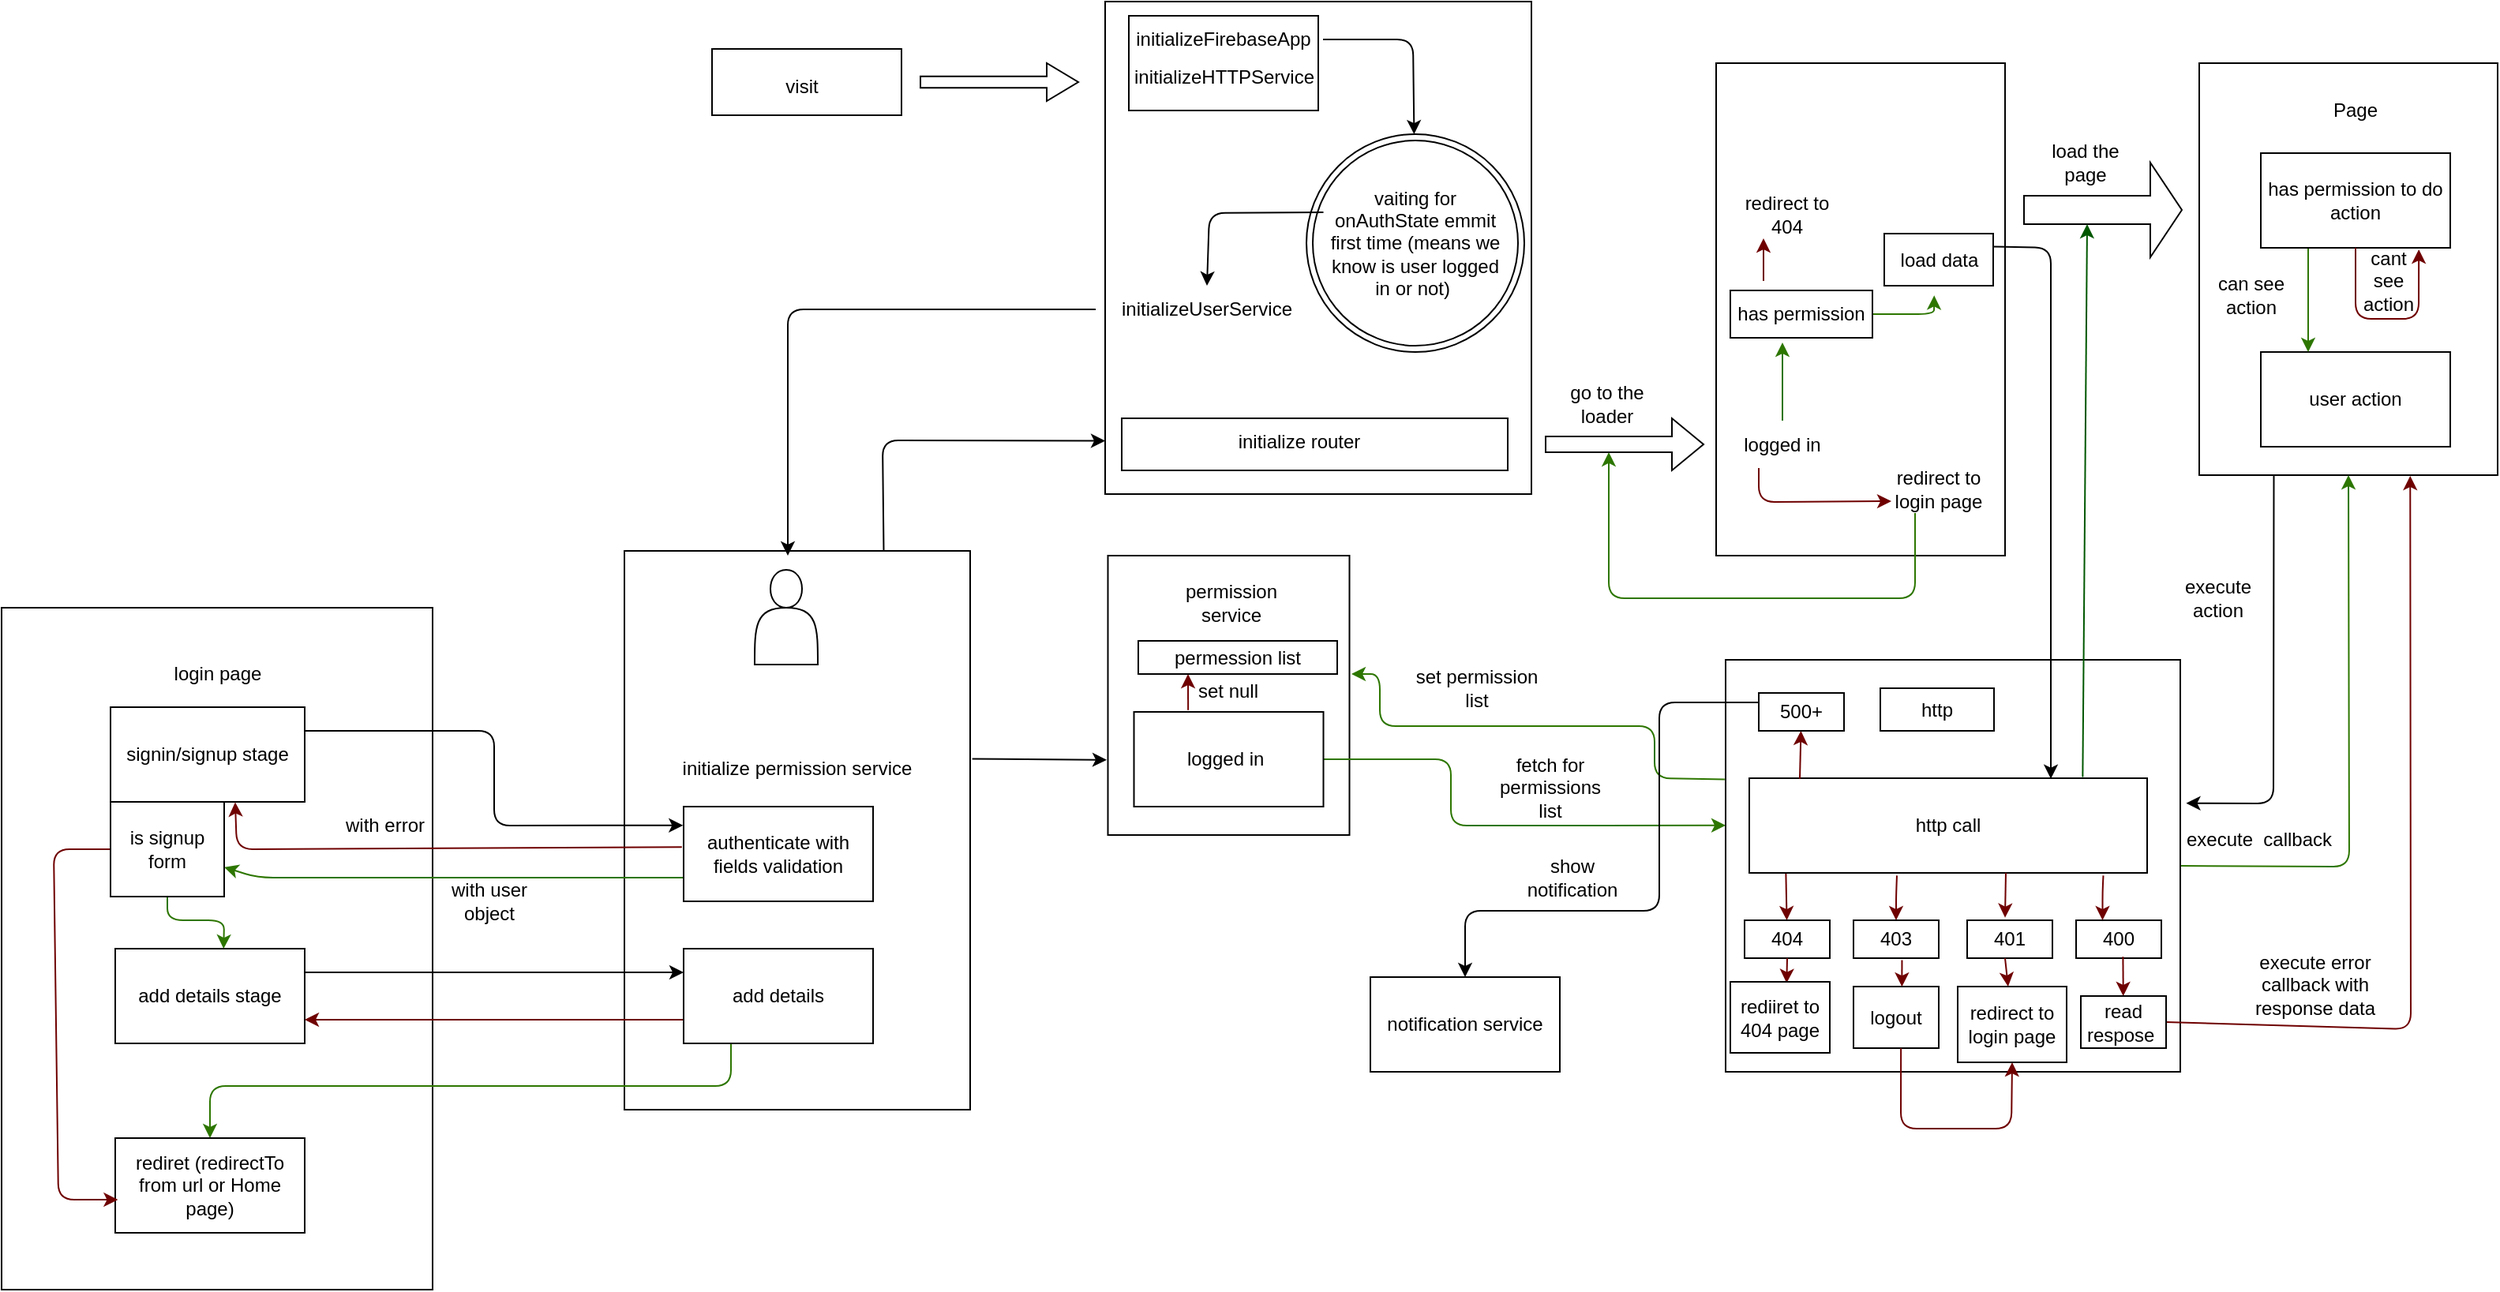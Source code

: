 <mxfile>
    <diagram id="mEULKJlU0BI6UO--QEfZ" name="Page-1">
        <mxGraphModel dx="2294" dy="336" grid="1" gridSize="3" guides="1" tooltips="1" connect="1" arrows="1" fold="1" page="1" pageScale="1" pageWidth="1600" pageHeight="1200" math="0" shadow="0">
            <root>
                <mxCell id="0"/>
                <mxCell id="1" parent="0"/>
                <mxCell id="139" value="" style="rounded=0;whiteSpace=wrap;html=1;" parent="1" vertex="1">
                    <mxGeometry x="309" y="21" width="270" height="312" as="geometry"/>
                </mxCell>
                <mxCell id="170" value="" style="rounded=0;whiteSpace=wrap;html=1;" vertex="1" parent="1">
                    <mxGeometry x="324" y="30" width="120" height="60" as="geometry"/>
                </mxCell>
                <mxCell id="175" style="edgeStyle=none;html=1;exitX=1.006;exitY=0.372;exitDx=0;exitDy=0;entryX=-0.005;entryY=0.731;entryDx=0;entryDy=0;entryPerimeter=0;exitPerimeter=0;" edge="1" parent="1" source="23" target="19">
                    <mxGeometry relative="1" as="geometry">
                        <mxPoint x="297" y="504.381" as="targetPoint"/>
                    </mxGeometry>
                </mxCell>
                <mxCell id="178" style="edgeStyle=none;html=1;exitX=0.75;exitY=0;exitDx=0;exitDy=0;entryX=0;entryY=0.892;entryDx=0;entryDy=0;entryPerimeter=0;" edge="1" parent="1" source="23" target="139">
                    <mxGeometry relative="1" as="geometry">
                        <Array as="points">
                            <mxPoint x="168" y="299"/>
                        </Array>
                    </mxGeometry>
                </mxCell>
                <mxCell id="23" value="" style="rounded=0;whiteSpace=wrap;html=1;" parent="1" vertex="1">
                    <mxGeometry x="4.5" y="369" width="219" height="354" as="geometry"/>
                </mxCell>
                <mxCell id="19" value="" style="rounded=0;whiteSpace=wrap;html=1;" parent="1" vertex="1">
                    <mxGeometry x="310.75" y="372" width="153" height="177" as="geometry"/>
                </mxCell>
                <mxCell id="17" value="permission&lt;br&gt;service" style="text;html=1;strokeColor=none;fillColor=none;align=center;verticalAlign=middle;whiteSpace=wrap;rounded=0;" parent="1" vertex="1">
                    <mxGeometry x="358.5" y="387" width="60" height="30" as="geometry"/>
                </mxCell>
                <mxCell id="25" value="" style="rounded=0;whiteSpace=wrap;html=1;" parent="1" vertex="1">
                    <mxGeometry x="60" y="51" width="120" height="42" as="geometry"/>
                </mxCell>
                <mxCell id="137" value="visit" style="text;html=1;strokeColor=none;fillColor=none;align=center;verticalAlign=middle;whiteSpace=wrap;rounded=0;" parent="1" vertex="1">
                    <mxGeometry x="87" y="60" width="60" height="30" as="geometry"/>
                </mxCell>
                <mxCell id="138" value="" style="shape=singleArrow;whiteSpace=wrap;html=1;" parent="1" vertex="1">
                    <mxGeometry x="192" y="60" width="100" height="24" as="geometry"/>
                </mxCell>
                <mxCell id="145" style="edgeStyle=none;html=1;" parent="1" edge="1">
                    <mxGeometry relative="1" as="geometry">
                        <mxPoint x="108" y="372" as="targetPoint"/>
                        <mxPoint x="303" y="216" as="sourcePoint"/>
                        <Array as="points">
                            <mxPoint x="108" y="216"/>
                        </Array>
                    </mxGeometry>
                </mxCell>
                <mxCell id="167" style="edgeStyle=none;html=1;exitX=1;exitY=0.5;exitDx=0;exitDy=0;" edge="1" parent="1" source="140" target="143">
                    <mxGeometry relative="1" as="geometry">
                        <mxPoint x="507" y="54" as="targetPoint"/>
                        <Array as="points">
                            <mxPoint x="504" y="45"/>
                        </Array>
                    </mxGeometry>
                </mxCell>
                <mxCell id="140" value="initializeFirebaseApp" style="text;html=1;strokeColor=none;fillColor=none;align=center;verticalAlign=middle;whiteSpace=wrap;rounded=0;" parent="1" vertex="1">
                    <mxGeometry x="321" y="30" width="126" height="30" as="geometry"/>
                </mxCell>
                <mxCell id="141" value="initializeUserService" style="text;html=1;strokeColor=none;fillColor=none;align=center;verticalAlign=middle;whiteSpace=wrap;rounded=0;" parent="1" vertex="1">
                    <mxGeometry x="321" y="201" width="105" height="30" as="geometry"/>
                </mxCell>
                <mxCell id="143" value="" style="ellipse;shape=doubleEllipse;whiteSpace=wrap;html=1;aspect=fixed;" parent="1" vertex="1">
                    <mxGeometry x="436.5" y="105" width="138" height="138" as="geometry"/>
                </mxCell>
                <mxCell id="173" style="edgeStyle=none;html=1;exitX=0;exitY=0.25;exitDx=0;exitDy=0;entryX=0.5;entryY=0;entryDx=0;entryDy=0;" edge="1" parent="1" source="150" target="141">
                    <mxGeometry relative="1" as="geometry">
                        <Array as="points">
                            <mxPoint x="375" y="155"/>
                        </Array>
                    </mxGeometry>
                </mxCell>
                <mxCell id="150" value="vaiting for onAuthState emmit first time (means we know is user logged in or not)&amp;nbsp;" style="text;html=1;strokeColor=none;fillColor=none;align=center;verticalAlign=middle;whiteSpace=wrap;rounded=0;" parent="1" vertex="1">
                    <mxGeometry x="447.25" y="135" width="116.5" height="78" as="geometry"/>
                </mxCell>
                <mxCell id="152" value="initialize permission service" style="text;html=1;strokeColor=none;fillColor=none;align=center;verticalAlign=middle;whiteSpace=wrap;rounded=0;" parent="1" vertex="1">
                    <mxGeometry x="30" y="492" width="168" height="30" as="geometry"/>
                </mxCell>
                <mxCell id="157" value="" style="rounded=0;whiteSpace=wrap;html=1;" vertex="1" parent="1">
                    <mxGeometry x="319.5" y="285" width="244.5" height="33" as="geometry"/>
                </mxCell>
                <mxCell id="159" value="initialize router" style="text;html=1;strokeColor=none;fillColor=none;align=center;verticalAlign=middle;whiteSpace=wrap;rounded=0;" vertex="1" parent="1">
                    <mxGeometry x="375" y="285" width="114" height="30" as="geometry"/>
                </mxCell>
                <mxCell id="171" value="initializeHTTPService" style="text;html=1;strokeColor=none;fillColor=none;align=center;verticalAlign=middle;whiteSpace=wrap;rounded=0;" vertex="1" parent="1">
                    <mxGeometry x="358.5" y="54" width="51" height="30" as="geometry"/>
                </mxCell>
                <mxCell id="176" value="" style="shape=actor;whiteSpace=wrap;html=1;" vertex="1" parent="1">
                    <mxGeometry x="87" y="381" width="40" height="60" as="geometry"/>
                </mxCell>
                <mxCell id="212" style="edgeStyle=none;html=1;exitX=1;exitY=0.5;exitDx=0;exitDy=0;entryX=0;entryY=0.402;entryDx=0;entryDy=0;entryPerimeter=0;fillColor=#60a917;strokeColor=#2D7600;" edge="1" parent="1" source="177" target="206">
                    <mxGeometry relative="1" as="geometry">
                        <Array as="points">
                            <mxPoint x="528" y="501"/>
                            <mxPoint x="528" y="543"/>
                        </Array>
                    </mxGeometry>
                </mxCell>
                <mxCell id="215" style="edgeStyle=none;html=1;exitX=0.286;exitY=-0.019;exitDx=0;exitDy=0;entryX=0.25;entryY=1;entryDx=0;entryDy=0;fillColor=#a20025;strokeColor=#6F0000;exitPerimeter=0;" edge="1" parent="1" source="177" target="214">
                    <mxGeometry relative="1" as="geometry"/>
                </mxCell>
                <mxCell id="177" value="logged in&amp;nbsp;" style="rounded=0;whiteSpace=wrap;html=1;" vertex="1" parent="1">
                    <mxGeometry x="327.25" y="471" width="120" height="60" as="geometry"/>
                </mxCell>
                <mxCell id="181" value="" style="shape=singleArrow;whiteSpace=wrap;html=1;" vertex="1" parent="1">
                    <mxGeometry x="588" y="285" width="100" height="33" as="geometry"/>
                </mxCell>
                <mxCell id="182" value="" style="rounded=0;whiteSpace=wrap;html=1;" vertex="1" parent="1">
                    <mxGeometry x="696" y="60" width="183" height="312" as="geometry"/>
                </mxCell>
                <mxCell id="185" value="go to the loader" style="text;html=1;strokeColor=none;fillColor=none;align=center;verticalAlign=middle;whiteSpace=wrap;rounded=0;" vertex="1" parent="1">
                    <mxGeometry x="597" y="261" width="60" height="30" as="geometry"/>
                </mxCell>
                <mxCell id="195" style="edgeStyle=none;html=1;exitX=1;exitY=0.5;exitDx=0;exitDy=0;entryX=0.569;entryY=1.006;entryDx=0;entryDy=0;entryPerimeter=0;fillColor=#60a917;strokeColor=#2D7600;" edge="1" parent="1" source="186">
                    <mxGeometry relative="1" as="geometry">
                        <mxPoint x="834.14" y="207.18" as="targetPoint"/>
                        <Array as="points">
                            <mxPoint x="834" y="219"/>
                        </Array>
                    </mxGeometry>
                </mxCell>
                <mxCell id="198" style="edgeStyle=none;html=1;entryX=0.25;entryY=1;entryDx=0;entryDy=0;fillColor=#a20025;strokeColor=#6F0000;" edge="1" parent="1" target="197">
                    <mxGeometry relative="1" as="geometry">
                        <mxPoint x="726" y="198" as="sourcePoint"/>
                    </mxGeometry>
                </mxCell>
                <mxCell id="186" value="has permission" style="rounded=0;whiteSpace=wrap;html=1;" vertex="1" parent="1">
                    <mxGeometry x="705" y="204" width="90" height="30" as="geometry"/>
                </mxCell>
                <mxCell id="193" style="edgeStyle=none;html=1;fillColor=#60a917;strokeColor=#2D7600;" edge="1" parent="1" source="187">
                    <mxGeometry relative="1" as="geometry">
                        <mxPoint x="732" y="273" as="sourcePoint"/>
                        <mxPoint x="738" y="237" as="targetPoint"/>
                    </mxGeometry>
                </mxCell>
                <mxCell id="196" style="edgeStyle=none;html=1;exitX=0.25;exitY=1;exitDx=0;exitDy=0;entryX=0;entryY=0.75;entryDx=0;entryDy=0;fillColor=#a20025;strokeColor=#6F0000;" edge="1" parent="1" source="187" target="190">
                    <mxGeometry relative="1" as="geometry">
                        <Array as="points">
                            <mxPoint x="723" y="338"/>
                        </Array>
                    </mxGeometry>
                </mxCell>
                <mxCell id="187" value="logged in" style="text;html=1;strokeColor=none;fillColor=none;align=center;verticalAlign=middle;whiteSpace=wrap;rounded=0;" vertex="1" parent="1">
                    <mxGeometry x="708" y="286.5" width="60" height="30" as="geometry"/>
                </mxCell>
                <mxCell id="192" style="edgeStyle=none;html=1;exitX=0.25;exitY=1;exitDx=0;exitDy=0;entryX=0;entryY=0;entryDx=40;entryDy=21.45;entryPerimeter=0;fillColor=#60a917;strokeColor=#2D7600;" edge="1" parent="1" source="190" target="181">
                    <mxGeometry relative="1" as="geometry">
                        <mxPoint x="624" y="348.0" as="targetPoint"/>
                        <Array as="points">
                            <mxPoint x="822" y="399"/>
                            <mxPoint x="628" y="399"/>
                        </Array>
                    </mxGeometry>
                </mxCell>
                <mxCell id="190" value="redirect to login page" style="text;html=1;strokeColor=none;fillColor=none;align=center;verticalAlign=middle;whiteSpace=wrap;rounded=0;" vertex="1" parent="1">
                    <mxGeometry x="807" y="315" width="60" height="30" as="geometry"/>
                </mxCell>
                <mxCell id="197" value="redirect to 404" style="text;html=1;strokeColor=none;fillColor=none;align=center;verticalAlign=middle;whiteSpace=wrap;rounded=0;" vertex="1" parent="1">
                    <mxGeometry x="711" y="141" width="60" height="30" as="geometry"/>
                </mxCell>
                <mxCell id="227" style="edgeStyle=none;html=1;exitX=0.25;exitY=1;exitDx=0;exitDy=0;entryX=1.013;entryY=0.348;entryDx=0;entryDy=0;entryPerimeter=0;" edge="1" parent="1" source="199" target="206">
                    <mxGeometry relative="1" as="geometry">
                        <mxPoint x="1049.034" y="543" as="targetPoint"/>
                        <Array as="points">
                            <mxPoint x="1049" y="529"/>
                        </Array>
                    </mxGeometry>
                </mxCell>
                <mxCell id="199" value="" style="rounded=0;whiteSpace=wrap;html=1;" vertex="1" parent="1">
                    <mxGeometry x="1002" y="60" width="189" height="261" as="geometry"/>
                </mxCell>
                <mxCell id="201" value="" style="shape=singleArrow;whiteSpace=wrap;html=1;" vertex="1" parent="1">
                    <mxGeometry x="891" y="123" width="100" height="60" as="geometry"/>
                </mxCell>
                <mxCell id="203" value="Page" style="text;html=1;strokeColor=none;fillColor=none;align=center;verticalAlign=middle;whiteSpace=wrap;rounded=0;" vertex="1" parent="1">
                    <mxGeometry x="1071" y="75" width="60" height="30" as="geometry"/>
                </mxCell>
                <mxCell id="204" value="load the page" style="text;html=1;strokeColor=none;fillColor=none;align=center;verticalAlign=middle;whiteSpace=wrap;rounded=0;" vertex="1" parent="1">
                    <mxGeometry x="900" y="108" width="60" height="30" as="geometry"/>
                </mxCell>
                <mxCell id="205" value="user action" style="rounded=0;whiteSpace=wrap;html=1;" vertex="1" parent="1">
                    <mxGeometry x="1041" y="243" width="120" height="60" as="geometry"/>
                </mxCell>
                <mxCell id="217" style="edgeStyle=none;html=1;exitX=-0.002;exitY=0.29;exitDx=0;exitDy=0;exitPerimeter=0;fillColor=#60a917;strokeColor=#2D7600;" edge="1" parent="1" source="206">
                    <mxGeometry relative="1" as="geometry">
                        <mxPoint x="465" y="447" as="targetPoint"/>
                        <Array as="points">
                            <mxPoint x="657" y="513"/>
                            <mxPoint x="657" y="480"/>
                            <mxPoint x="483" y="480"/>
                            <mxPoint x="483" y="447"/>
                        </Array>
                    </mxGeometry>
                </mxCell>
                <mxCell id="229" style="edgeStyle=none;html=1;exitX=1;exitY=0.5;exitDx=0;exitDy=0;entryX=0.5;entryY=1;entryDx=0;entryDy=0;fillColor=#60a917;strokeColor=#2D7600;" edge="1" parent="1" source="206" target="199">
                    <mxGeometry relative="1" as="geometry">
                        <mxPoint x="1089" y="570" as="targetPoint"/>
                        <Array as="points">
                            <mxPoint x="1097" y="569"/>
                        </Array>
                    </mxGeometry>
                </mxCell>
                <mxCell id="206" value="" style="rounded=0;whiteSpace=wrap;html=1;" vertex="1" parent="1">
                    <mxGeometry x="702" y="438" width="288" height="261" as="geometry"/>
                </mxCell>
                <mxCell id="207" value="http" style="rounded=0;whiteSpace=wrap;html=1;" vertex="1" parent="1">
                    <mxGeometry x="800" y="456" width="72" height="27" as="geometry"/>
                </mxCell>
                <mxCell id="236" style="edgeStyle=none;html=1;exitX=0.092;exitY=1;exitDx=0;exitDy=0;exitPerimeter=0;fillColor=#a20025;strokeColor=#6F0000;" edge="1" parent="1" source="211" target="232">
                    <mxGeometry relative="1" as="geometry"/>
                </mxCell>
                <mxCell id="237" style="edgeStyle=none;html=1;exitX=0.371;exitY=1.028;exitDx=0;exitDy=0;entryX=0.5;entryY=0;entryDx=0;entryDy=0;exitPerimeter=0;fillColor=#a20025;strokeColor=#6F0000;" edge="1" parent="1" source="211" target="235">
                    <mxGeometry relative="1" as="geometry">
                        <Array as="points">
                            <mxPoint x="810" y="588"/>
                        </Array>
                    </mxGeometry>
                </mxCell>
                <mxCell id="260" style="edgeStyle=none;html=1;exitX=0.838;exitY=-0.013;exitDx=0;exitDy=0;entryX=0;entryY=0;entryDx=40;entryDy=39;entryPerimeter=0;exitPerimeter=0;fillColor=#008a00;strokeColor=#005700;" edge="1" parent="1" source="211" target="201">
                    <mxGeometry relative="1" as="geometry"/>
                </mxCell>
                <mxCell id="211" value="http call" style="rounded=0;whiteSpace=wrap;html=1;" vertex="1" parent="1">
                    <mxGeometry x="717" y="513" width="252" height="60" as="geometry"/>
                </mxCell>
                <mxCell id="213" value="fetch for permissions list" style="text;html=1;strokeColor=none;fillColor=none;align=center;verticalAlign=middle;whiteSpace=wrap;rounded=0;" vertex="1" parent="1">
                    <mxGeometry x="561" y="504" width="60" height="30" as="geometry"/>
                </mxCell>
                <mxCell id="214" value="permession list" style="rounded=0;whiteSpace=wrap;html=1;" vertex="1" parent="1">
                    <mxGeometry x="330" y="426" width="126" height="21" as="geometry"/>
                </mxCell>
                <mxCell id="216" value="set null" style="text;html=1;strokeColor=none;fillColor=none;align=center;verticalAlign=middle;whiteSpace=wrap;rounded=0;" vertex="1" parent="1">
                    <mxGeometry x="357.25" y="442.5" width="60" height="30" as="geometry"/>
                </mxCell>
                <mxCell id="219" value="set permission list" style="text;html=1;strokeColor=none;fillColor=none;align=center;verticalAlign=middle;whiteSpace=wrap;rounded=0;" vertex="1" parent="1">
                    <mxGeometry x="501" y="441" width="87" height="30" as="geometry"/>
                </mxCell>
                <mxCell id="223" style="edgeStyle=none;html=1;exitX=0.25;exitY=1;exitDx=0;exitDy=0;entryX=0.25;entryY=0;entryDx=0;entryDy=0;fillColor=#60a917;strokeColor=#2D7600;" edge="1" parent="1" source="222" target="205">
                    <mxGeometry relative="1" as="geometry"/>
                </mxCell>
                <mxCell id="222" value="has permission to do action" style="rounded=0;whiteSpace=wrap;html=1;" vertex="1" parent="1">
                    <mxGeometry x="1041" y="117" width="120" height="60" as="geometry"/>
                </mxCell>
                <mxCell id="224" value="can see action" style="text;html=1;strokeColor=none;fillColor=none;align=center;verticalAlign=middle;whiteSpace=wrap;rounded=0;" vertex="1" parent="1">
                    <mxGeometry x="1005" y="192" width="60" height="30" as="geometry"/>
                </mxCell>
                <mxCell id="225" style="edgeStyle=none;html=1;exitX=0.5;exitY=1;exitDx=0;exitDy=0;entryX=0.834;entryY=1.017;entryDx=0;entryDy=0;entryPerimeter=0;fillColor=#a20025;strokeColor=#6F0000;" edge="1" parent="1" source="222" target="222">
                    <mxGeometry relative="1" as="geometry">
                        <Array as="points">
                            <mxPoint x="1101" y="222"/>
                            <mxPoint x="1141" y="222"/>
                        </Array>
                    </mxGeometry>
                </mxCell>
                <mxCell id="226" value="cant see action" style="text;html=1;strokeColor=none;fillColor=none;align=center;verticalAlign=middle;whiteSpace=wrap;rounded=0;" vertex="1" parent="1">
                    <mxGeometry x="1101" y="183" width="42" height="30" as="geometry"/>
                </mxCell>
                <mxCell id="228" value="execute action" style="text;html=1;strokeColor=none;fillColor=none;align=center;verticalAlign=middle;whiteSpace=wrap;rounded=0;" vertex="1" parent="1">
                    <mxGeometry x="984" y="384" width="60" height="30" as="geometry"/>
                </mxCell>
                <mxCell id="231" value="execute&amp;nbsp; callback" style="text;html=1;strokeColor=none;fillColor=none;align=center;verticalAlign=middle;whiteSpace=wrap;rounded=0;" vertex="1" parent="1">
                    <mxGeometry x="991" y="537" width="98" height="30" as="geometry"/>
                </mxCell>
                <mxCell id="232" value="404" style="rounded=0;whiteSpace=wrap;html=1;" vertex="1" parent="1">
                    <mxGeometry x="714" y="603" width="54" height="24" as="geometry"/>
                </mxCell>
                <mxCell id="233" value="400" style="rounded=0;whiteSpace=wrap;html=1;" vertex="1" parent="1">
                    <mxGeometry x="924" y="603" width="54" height="24" as="geometry"/>
                </mxCell>
                <mxCell id="234" value="401" style="rounded=0;whiteSpace=wrap;html=1;" vertex="1" parent="1">
                    <mxGeometry x="855" y="603" width="54" height="24" as="geometry"/>
                </mxCell>
                <mxCell id="235" value="403" style="rounded=0;whiteSpace=wrap;html=1;" vertex="1" parent="1">
                    <mxGeometry x="783" y="603" width="54" height="24" as="geometry"/>
                </mxCell>
                <mxCell id="238" style="edgeStyle=none;html=1;exitX=0.371;exitY=1.028;exitDx=0;exitDy=0;entryX=0.5;entryY=0;entryDx=0;entryDy=0;exitPerimeter=0;fillColor=#a20025;strokeColor=#6F0000;" edge="1" parent="1">
                    <mxGeometry relative="1" as="geometry">
                        <mxPoint x="941.242" y="574.68" as="sourcePoint"/>
                        <mxPoint x="940.75" y="603" as="targetPoint"/>
                        <Array as="points">
                            <mxPoint x="940.75" y="585"/>
                        </Array>
                    </mxGeometry>
                </mxCell>
                <mxCell id="239" style="edgeStyle=none;html=1;exitX=0.371;exitY=1.028;exitDx=0;exitDy=0;entryX=0.5;entryY=0;entryDx=0;entryDy=0;exitPerimeter=0;fillColor=#a20025;strokeColor=#6F0000;" edge="1" parent="1">
                    <mxGeometry relative="1" as="geometry">
                        <mxPoint x="879.492" y="573.0" as="sourcePoint"/>
                        <mxPoint x="879" y="601.32" as="targetPoint"/>
                    </mxGeometry>
                </mxCell>
                <mxCell id="240" style="edgeStyle=none;html=1;exitX=0.5;exitY=1;exitDx=0;exitDy=0;fillColor=#a20025;strokeColor=#6F0000;entryX=0.566;entryY=0.018;entryDx=0;entryDy=0;entryPerimeter=0;" edge="1" parent="1" target="241" source="232">
                    <mxGeometry relative="1" as="geometry">
                        <mxPoint x="740.184" y="633" as="sourcePoint"/>
                        <mxPoint x="741" y="639" as="targetPoint"/>
                    </mxGeometry>
                </mxCell>
                <mxCell id="241" value="rediiret to 404 page" style="rounded=0;whiteSpace=wrap;html=1;" vertex="1" parent="1">
                    <mxGeometry x="705" y="642" width="63" height="45" as="geometry"/>
                </mxCell>
                <mxCell id="244" style="edgeStyle=none;html=1;fillColor=#a20025;strokeColor=#6F0000;" edge="1" parent="1" target="245">
                    <mxGeometry relative="1" as="geometry">
                        <mxPoint x="879" y="627" as="sourcePoint"/>
                    </mxGeometry>
                </mxCell>
                <mxCell id="245" value="redirect to login page" style="rounded=0;whiteSpace=wrap;html=1;" vertex="1" parent="1">
                    <mxGeometry x="849" y="645" width="69" height="48" as="geometry"/>
                </mxCell>
                <mxCell id="246" style="edgeStyle=none;html=1;fillColor=#a20025;strokeColor=#6F0000;exitX=0.55;exitY=0.965;exitDx=0;exitDy=0;exitPerimeter=0;" edge="1" parent="1" target="247" source="233">
                    <mxGeometry relative="1" as="geometry">
                        <mxPoint x="957" y="630" as="sourcePoint"/>
                    </mxGeometry>
                </mxCell>
                <mxCell id="254" style="edgeStyle=none;html=1;exitX=1;exitY=0.5;exitDx=0;exitDy=0;entryX=0.707;entryY=1.002;entryDx=0;entryDy=0;entryPerimeter=0;fillColor=#a20025;strokeColor=#6F0000;" edge="1" parent="1" source="247" target="199">
                    <mxGeometry relative="1" as="geometry">
                        <mxPoint x="1131" y="671.739" as="targetPoint"/>
                        <Array as="points">
                            <mxPoint x="1136" y="672"/>
                        </Array>
                    </mxGeometry>
                </mxCell>
                <mxCell id="247" value="read respose&amp;nbsp;" style="rounded=0;whiteSpace=wrap;html=1;" vertex="1" parent="1">
                    <mxGeometry x="927" y="651" width="54" height="33" as="geometry"/>
                </mxCell>
                <mxCell id="248" style="edgeStyle=none;html=1;exitX=0.127;exitY=0.006;exitDx=0;exitDy=0;exitPerimeter=0;fillColor=#a20025;strokeColor=#6F0000;" edge="1" parent="1" target="249" source="211">
                    <mxGeometry relative="1" as="geometry">
                        <mxPoint x="749.184" y="429" as="sourcePoint"/>
                    </mxGeometry>
                </mxCell>
                <mxCell id="251" style="edgeStyle=none;html=1;exitX=0;exitY=0.25;exitDx=0;exitDy=0;entryX=0.5;entryY=0;entryDx=0;entryDy=0;" edge="1" parent="1" source="249" target="250">
                    <mxGeometry relative="1" as="geometry">
                        <mxPoint x="585" y="600" as="targetPoint"/>
                        <Array as="points">
                            <mxPoint x="660" y="465"/>
                            <mxPoint x="660" y="597"/>
                            <mxPoint x="537" y="597"/>
                        </Array>
                    </mxGeometry>
                </mxCell>
                <mxCell id="249" value="500+" style="rounded=0;whiteSpace=wrap;html=1;" vertex="1" parent="1">
                    <mxGeometry x="723" y="459" width="54" height="24" as="geometry"/>
                </mxCell>
                <mxCell id="250" value="notification service" style="rounded=0;whiteSpace=wrap;html=1;" vertex="1" parent="1">
                    <mxGeometry x="477" y="639" width="120" height="60" as="geometry"/>
                </mxCell>
                <mxCell id="252" value="show notification" style="text;html=1;strokeColor=none;fillColor=none;align=center;verticalAlign=middle;whiteSpace=wrap;rounded=0;" vertex="1" parent="1">
                    <mxGeometry x="574.5" y="561" width="60" height="30" as="geometry"/>
                </mxCell>
                <mxCell id="255" value="execute error callback with response data" style="text;html=1;strokeColor=none;fillColor=none;align=center;verticalAlign=middle;whiteSpace=wrap;rounded=0;" vertex="1" parent="1">
                    <mxGeometry x="1023" y="618" width="105" height="51" as="geometry"/>
                </mxCell>
                <mxCell id="257" style="edgeStyle=none;html=1;exitX=1;exitY=0.25;exitDx=0;exitDy=0;entryX=0.758;entryY=0.006;entryDx=0;entryDy=0;entryPerimeter=0;" edge="1" parent="1" source="256" target="211">
                    <mxGeometry relative="1" as="geometry">
                        <Array as="points">
                            <mxPoint x="908" y="177"/>
                        </Array>
                    </mxGeometry>
                </mxCell>
                <mxCell id="256" value="load data" style="rounded=0;whiteSpace=wrap;html=1;" vertex="1" parent="1">
                    <mxGeometry x="802.5" y="168" width="69" height="33" as="geometry"/>
                </mxCell>
                <mxCell id="261" value="logout" style="rounded=0;whiteSpace=wrap;html=1;" vertex="1" parent="1">
                    <mxGeometry x="783" y="645" width="54" height="39" as="geometry"/>
                </mxCell>
                <mxCell id="264" style="edgeStyle=none;html=1;exitX=0.569;exitY=1.051;exitDx=0;exitDy=0;fillColor=#a20025;strokeColor=#6F0000;exitPerimeter=0;entryX=0.568;entryY=0.002;entryDx=0;entryDy=0;entryPerimeter=0;" edge="1" parent="1" source="235" target="261">
                    <mxGeometry relative="1" as="geometry">
                        <mxPoint x="744" y="630" as="sourcePoint"/>
                        <mxPoint x="743.658" y="645.81" as="targetPoint"/>
                    </mxGeometry>
                </mxCell>
                <mxCell id="265" style="edgeStyle=none;html=1;exitX=0.569;exitY=1.051;exitDx=0;exitDy=0;fillColor=#a20025;strokeColor=#6F0000;exitPerimeter=0;entryX=0.5;entryY=1;entryDx=0;entryDy=0;" edge="1" parent="1" target="245">
                    <mxGeometry relative="1" as="geometry">
                        <mxPoint x="813.056" y="684.004" as="sourcePoint"/>
                        <mxPoint x="816" y="747" as="targetPoint"/>
                        <Array as="points">
                            <mxPoint x="813" y="735"/>
                            <mxPoint x="883" y="735"/>
                        </Array>
                    </mxGeometry>
                </mxCell>
                <mxCell id="266" value="" style="rounded=0;whiteSpace=wrap;html=1;" vertex="1" parent="1">
                    <mxGeometry x="-390" y="405" width="273" height="432" as="geometry"/>
                </mxCell>
                <mxCell id="267" value="login page" style="text;html=1;strokeColor=none;fillColor=none;align=center;verticalAlign=middle;whiteSpace=wrap;rounded=0;" vertex="1" parent="1">
                    <mxGeometry x="-283.5" y="432" width="60" height="30" as="geometry"/>
                </mxCell>
                <mxCell id="275" style="edgeStyle=none;html=1;entryX=-0.003;entryY=0.198;entryDx=0;entryDy=0;exitX=1;exitY=0.25;exitDx=0;exitDy=0;entryPerimeter=0;" edge="1" parent="1" source="268" target="273">
                    <mxGeometry relative="1" as="geometry">
                        <Array as="points">
                            <mxPoint x="-78" y="483"/>
                            <mxPoint x="-78" y="543"/>
                        </Array>
                    </mxGeometry>
                </mxCell>
                <mxCell id="268" value="signin/signup stage" style="rounded=0;whiteSpace=wrap;html=1;" vertex="1" parent="1">
                    <mxGeometry x="-321" y="468" width="123" height="60" as="geometry"/>
                </mxCell>
                <mxCell id="280" style="edgeStyle=none;html=1;exitX=1;exitY=0.25;exitDx=0;exitDy=0;entryX=0;entryY=0.25;entryDx=0;entryDy=0;" edge="1" parent="1" source="271" target="274">
                    <mxGeometry relative="1" as="geometry"/>
                </mxCell>
                <mxCell id="271" value="add details stage" style="rounded=0;whiteSpace=wrap;html=1;" vertex="1" parent="1">
                    <mxGeometry x="-318" y="621" width="120" height="60" as="geometry"/>
                </mxCell>
                <mxCell id="276" style="edgeStyle=none;html=1;exitX=0;exitY=0.75;exitDx=0;exitDy=0;fillColor=#60a917;strokeColor=#2D7600;" edge="1" parent="1" source="273" target="287">
                    <mxGeometry relative="1" as="geometry">
                        <mxPoint x="-228" y="612" as="targetPoint"/>
                        <Array as="points">
                            <mxPoint x="-228" y="576"/>
                        </Array>
                    </mxGeometry>
                </mxCell>
                <mxCell id="278" style="edgeStyle=none;html=1;exitX=-0.009;exitY=0.428;exitDx=0;exitDy=0;entryX=0.642;entryY=1.005;entryDx=0;entryDy=0;entryPerimeter=0;fillColor=#a20025;strokeColor=#6F0000;exitPerimeter=0;" edge="1" parent="1" source="273" target="268">
                    <mxGeometry relative="1" as="geometry">
                        <Array as="points">
                            <mxPoint x="-241" y="558"/>
                        </Array>
                    </mxGeometry>
                </mxCell>
                <mxCell id="273" value="authenticate with fields validation" style="rounded=0;whiteSpace=wrap;html=1;" vertex="1" parent="1">
                    <mxGeometry x="42" y="531" width="120" height="60" as="geometry"/>
                </mxCell>
                <mxCell id="282" style="edgeStyle=none;html=1;exitX=0.25;exitY=1;exitDx=0;exitDy=0;entryX=0.5;entryY=0;entryDx=0;entryDy=0;fillColor=#60a917;strokeColor=#2D7600;" edge="1" parent="1" source="274" target="281">
                    <mxGeometry relative="1" as="geometry">
                        <Array as="points">
                            <mxPoint x="72" y="708"/>
                            <mxPoint x="-258" y="708"/>
                        </Array>
                    </mxGeometry>
                </mxCell>
                <mxCell id="283" style="edgeStyle=none;html=1;exitX=0;exitY=0.75;exitDx=0;exitDy=0;entryX=1;entryY=0.75;entryDx=0;entryDy=0;fillColor=#a20025;strokeColor=#6F0000;" edge="1" parent="1" source="274" target="271">
                    <mxGeometry relative="1" as="geometry"/>
                </mxCell>
                <mxCell id="274" value="add details" style="rounded=0;whiteSpace=wrap;html=1;" vertex="1" parent="1">
                    <mxGeometry x="42" y="621" width="120" height="60" as="geometry"/>
                </mxCell>
                <mxCell id="281" value="rediret (redirectTo from url or Home page)" style="rounded=0;whiteSpace=wrap;html=1;" vertex="1" parent="1">
                    <mxGeometry x="-318" y="741" width="120" height="60" as="geometry"/>
                </mxCell>
                <mxCell id="284" value="with user object" style="text;html=1;strokeColor=none;fillColor=none;align=center;verticalAlign=middle;whiteSpace=wrap;rounded=0;" vertex="1" parent="1">
                    <mxGeometry x="-111" y="576" width="60" height="30" as="geometry"/>
                </mxCell>
                <mxCell id="285" value="with error" style="text;html=1;strokeColor=none;fillColor=none;align=center;verticalAlign=middle;whiteSpace=wrap;rounded=0;" vertex="1" parent="1">
                    <mxGeometry x="-177" y="528" width="60" height="30" as="geometry"/>
                </mxCell>
                <mxCell id="288" style="edgeStyle=none;html=1;exitX=0.5;exitY=1;exitDx=0;exitDy=0;entryX=0.572;entryY=0.001;entryDx=0;entryDy=0;entryPerimeter=0;fillColor=#60a917;strokeColor=#2D7600;" edge="1" parent="1" source="287" target="271">
                    <mxGeometry relative="1" as="geometry">
                        <Array as="points">
                            <mxPoint x="-285" y="603"/>
                            <mxPoint x="-249" y="603"/>
                        </Array>
                    </mxGeometry>
                </mxCell>
                <mxCell id="289" style="edgeStyle=none;html=1;exitX=0;exitY=0.5;exitDx=0;exitDy=0;entryX=0.014;entryY=0.651;entryDx=0;entryDy=0;entryPerimeter=0;fillColor=#a20025;strokeColor=#6F0000;" edge="1" parent="1" source="287" target="281">
                    <mxGeometry relative="1" as="geometry">
                        <Array as="points">
                            <mxPoint x="-357" y="558"/>
                            <mxPoint x="-354" y="780"/>
                        </Array>
                    </mxGeometry>
                </mxCell>
                <mxCell id="287" value="is signup form" style="rounded=0;whiteSpace=wrap;html=1;" vertex="1" parent="1">
                    <mxGeometry x="-321" y="528" width="72" height="60" as="geometry"/>
                </mxCell>
            </root>
        </mxGraphModel>
    </diagram>
</mxfile>